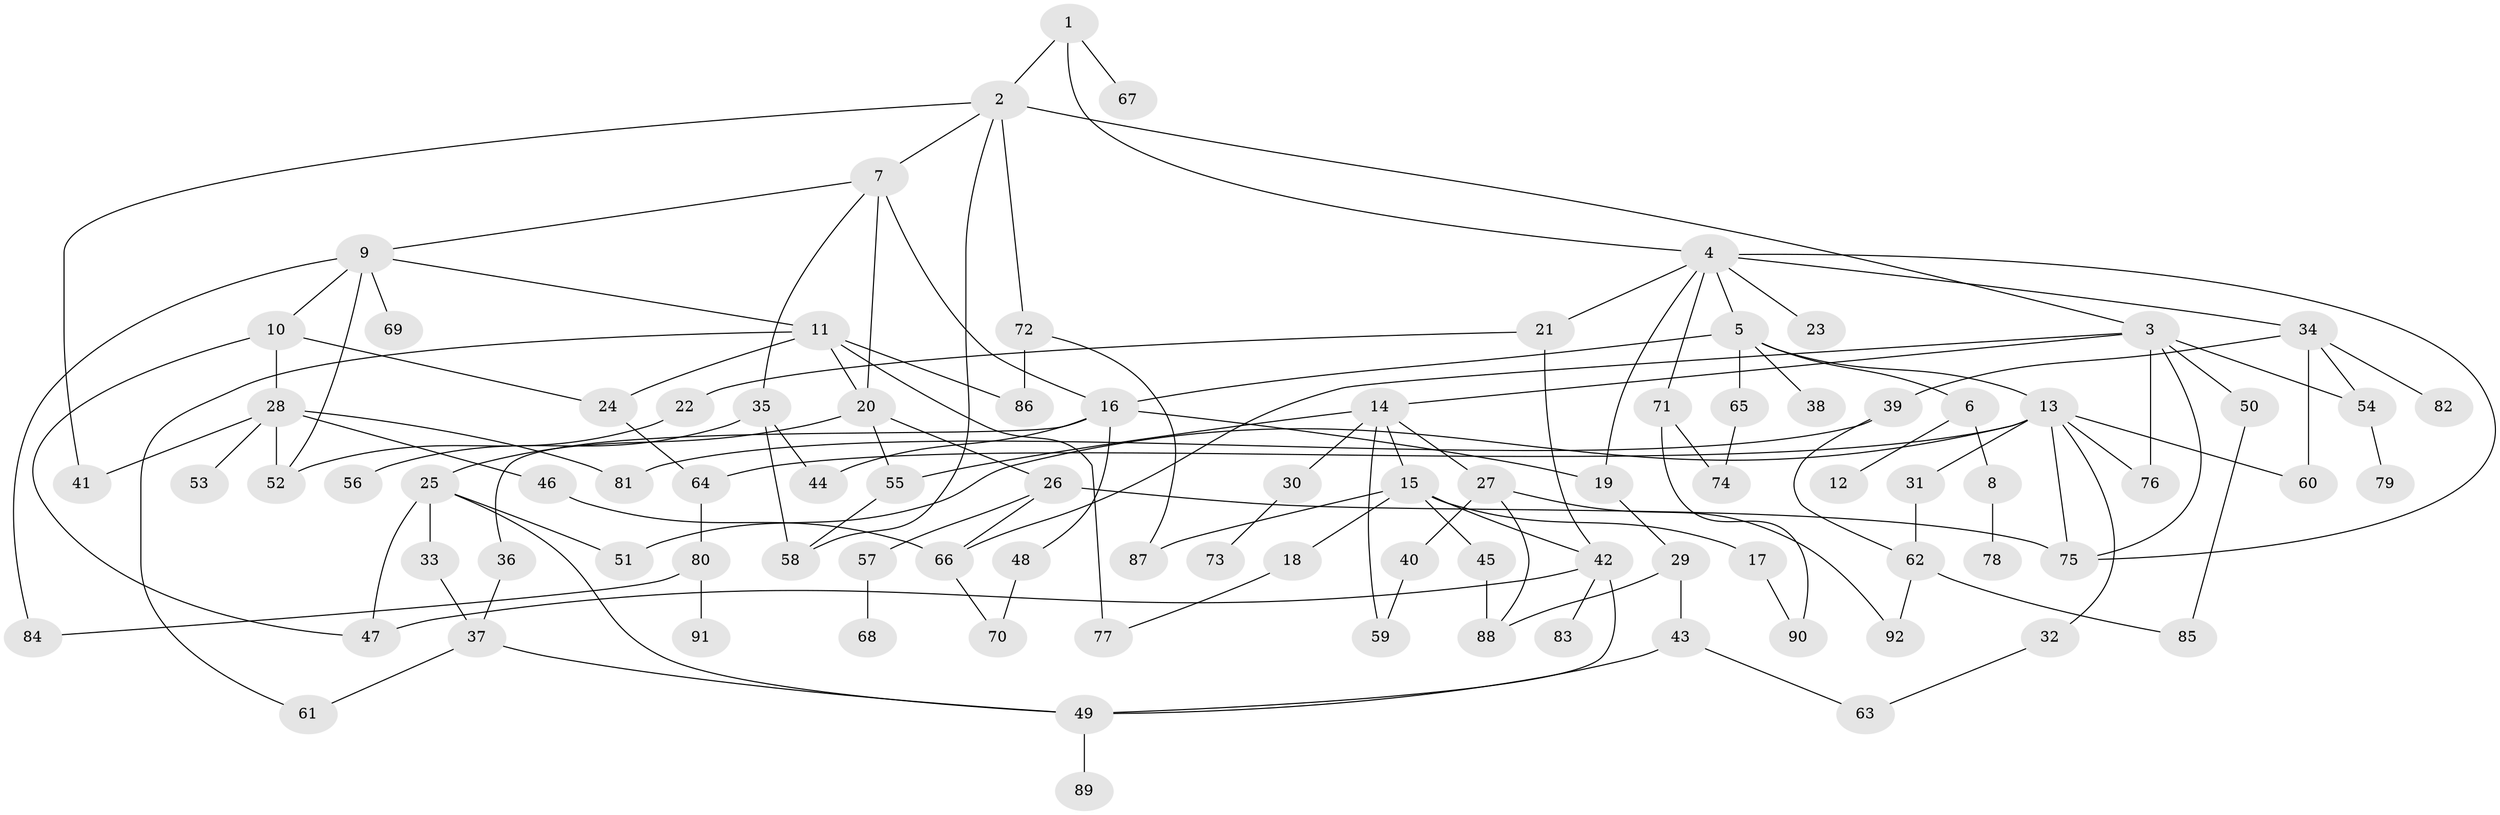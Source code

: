 // coarse degree distribution, {7: 0.05, 9: 0.016666666666666666, 11: 0.016666666666666666, 3: 0.2, 5: 0.06666666666666667, 4: 0.13333333333333333, 6: 0.06666666666666667, 1: 0.18333333333333332, 10: 0.016666666666666666, 2: 0.25}
// Generated by graph-tools (version 1.1) at 2025/23/03/03/25 07:23:34]
// undirected, 92 vertices, 135 edges
graph export_dot {
graph [start="1"]
  node [color=gray90,style=filled];
  1;
  2;
  3;
  4;
  5;
  6;
  7;
  8;
  9;
  10;
  11;
  12;
  13;
  14;
  15;
  16;
  17;
  18;
  19;
  20;
  21;
  22;
  23;
  24;
  25;
  26;
  27;
  28;
  29;
  30;
  31;
  32;
  33;
  34;
  35;
  36;
  37;
  38;
  39;
  40;
  41;
  42;
  43;
  44;
  45;
  46;
  47;
  48;
  49;
  50;
  51;
  52;
  53;
  54;
  55;
  56;
  57;
  58;
  59;
  60;
  61;
  62;
  63;
  64;
  65;
  66;
  67;
  68;
  69;
  70;
  71;
  72;
  73;
  74;
  75;
  76;
  77;
  78;
  79;
  80;
  81;
  82;
  83;
  84;
  85;
  86;
  87;
  88;
  89;
  90;
  91;
  92;
  1 -- 2;
  1 -- 4;
  1 -- 67;
  2 -- 3;
  2 -- 7;
  2 -- 58;
  2 -- 72;
  2 -- 41;
  3 -- 14;
  3 -- 50;
  3 -- 66;
  3 -- 76;
  3 -- 54;
  3 -- 75;
  4 -- 5;
  4 -- 19;
  4 -- 21;
  4 -- 23;
  4 -- 34;
  4 -- 71;
  4 -- 75;
  5 -- 6;
  5 -- 13;
  5 -- 16;
  5 -- 38;
  5 -- 65;
  6 -- 8;
  6 -- 12;
  7 -- 9;
  7 -- 35;
  7 -- 20;
  7 -- 16;
  8 -- 78;
  9 -- 10;
  9 -- 11;
  9 -- 69;
  9 -- 84;
  9 -- 52;
  10 -- 28;
  10 -- 47;
  10 -- 24;
  11 -- 20;
  11 -- 24;
  11 -- 61;
  11 -- 86;
  11 -- 77;
  13 -- 31;
  13 -- 32;
  13 -- 64;
  13 -- 75;
  13 -- 60;
  13 -- 51;
  13 -- 76;
  14 -- 15;
  14 -- 27;
  14 -- 30;
  14 -- 55;
  14 -- 59;
  15 -- 17;
  15 -- 18;
  15 -- 45;
  15 -- 87;
  15 -- 42;
  16 -- 36;
  16 -- 48;
  16 -- 44;
  16 -- 19;
  17 -- 90;
  18 -- 77;
  19 -- 29;
  20 -- 25;
  20 -- 26;
  20 -- 55;
  21 -- 22;
  21 -- 42;
  22 -- 52;
  24 -- 64;
  25 -- 33;
  25 -- 51;
  25 -- 47;
  25 -- 49;
  26 -- 57;
  26 -- 66;
  26 -- 75;
  27 -- 40;
  27 -- 88;
  27 -- 92;
  28 -- 41;
  28 -- 46;
  28 -- 53;
  28 -- 81;
  28 -- 52;
  29 -- 43;
  29 -- 88;
  30 -- 73;
  31 -- 62;
  32 -- 63;
  33 -- 37;
  34 -- 39;
  34 -- 54;
  34 -- 60;
  34 -- 82;
  35 -- 44;
  35 -- 56;
  35 -- 58;
  36 -- 37;
  37 -- 61;
  37 -- 49;
  39 -- 81;
  39 -- 62;
  40 -- 59;
  42 -- 47;
  42 -- 49;
  42 -- 83;
  43 -- 63;
  43 -- 49;
  45 -- 88;
  46 -- 66;
  48 -- 70;
  49 -- 89;
  50 -- 85;
  54 -- 79;
  55 -- 58;
  57 -- 68;
  62 -- 92;
  62 -- 85;
  64 -- 80;
  65 -- 74;
  66 -- 70;
  71 -- 74;
  71 -- 90;
  72 -- 87;
  72 -- 86;
  80 -- 91;
  80 -- 84;
}

